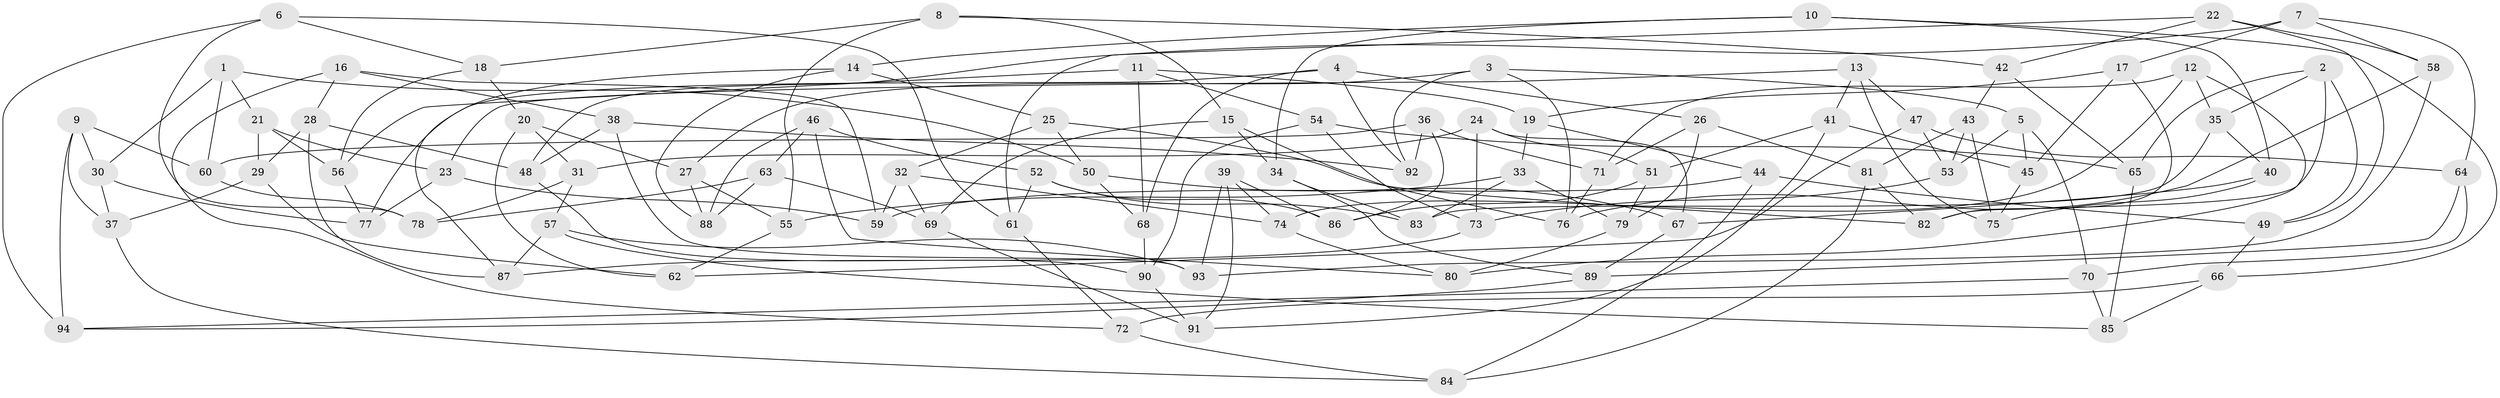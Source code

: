// coarse degree distribution, {5: 0.23404255319148937, 6: 0.48936170212765956, 4: 0.2127659574468085, 7: 0.06382978723404255}
// Generated by graph-tools (version 1.1) at 2025/38/03/04/25 23:38:10]
// undirected, 94 vertices, 188 edges
graph export_dot {
  node [color=gray90,style=filled];
  1;
  2;
  3;
  4;
  5;
  6;
  7;
  8;
  9;
  10;
  11;
  12;
  13;
  14;
  15;
  16;
  17;
  18;
  19;
  20;
  21;
  22;
  23;
  24;
  25;
  26;
  27;
  28;
  29;
  30;
  31;
  32;
  33;
  34;
  35;
  36;
  37;
  38;
  39;
  40;
  41;
  42;
  43;
  44;
  45;
  46;
  47;
  48;
  49;
  50;
  51;
  52;
  53;
  54;
  55;
  56;
  57;
  58;
  59;
  60;
  61;
  62;
  63;
  64;
  65;
  66;
  67;
  68;
  69;
  70;
  71;
  72;
  73;
  74;
  75;
  76;
  77;
  78;
  79;
  80;
  81;
  82;
  83;
  84;
  85;
  86;
  87;
  88;
  89;
  90;
  91;
  92;
  93;
  94;
  1 -- 50;
  1 -- 60;
  1 -- 21;
  1 -- 30;
  2 -- 49;
  2 -- 82;
  2 -- 65;
  2 -- 35;
  3 -- 76;
  3 -- 27;
  3 -- 92;
  3 -- 5;
  4 -- 77;
  4 -- 92;
  4 -- 26;
  4 -- 68;
  5 -- 53;
  5 -- 45;
  5 -- 70;
  6 -- 94;
  6 -- 61;
  6 -- 18;
  6 -- 78;
  7 -- 17;
  7 -- 64;
  7 -- 48;
  7 -- 58;
  8 -- 18;
  8 -- 15;
  8 -- 42;
  8 -- 55;
  9 -- 94;
  9 -- 30;
  9 -- 37;
  9 -- 60;
  10 -- 66;
  10 -- 34;
  10 -- 14;
  10 -- 40;
  11 -- 54;
  11 -- 19;
  11 -- 56;
  11 -- 68;
  12 -- 80;
  12 -- 35;
  12 -- 71;
  12 -- 74;
  13 -- 75;
  13 -- 23;
  13 -- 41;
  13 -- 47;
  14 -- 87;
  14 -- 88;
  14 -- 25;
  15 -- 69;
  15 -- 76;
  15 -- 34;
  16 -- 72;
  16 -- 38;
  16 -- 28;
  16 -- 59;
  17 -- 19;
  17 -- 45;
  17 -- 82;
  18 -- 56;
  18 -- 20;
  19 -- 33;
  19 -- 44;
  20 -- 62;
  20 -- 31;
  20 -- 27;
  21 -- 23;
  21 -- 56;
  21 -- 29;
  22 -- 61;
  22 -- 42;
  22 -- 49;
  22 -- 58;
  23 -- 77;
  23 -- 59;
  24 -- 51;
  24 -- 31;
  24 -- 73;
  24 -- 67;
  25 -- 50;
  25 -- 32;
  25 -- 82;
  26 -- 81;
  26 -- 71;
  26 -- 79;
  27 -- 88;
  27 -- 55;
  28 -- 29;
  28 -- 87;
  28 -- 48;
  29 -- 62;
  29 -- 37;
  30 -- 77;
  30 -- 37;
  31 -- 57;
  31 -- 78;
  32 -- 59;
  32 -- 74;
  32 -- 69;
  33 -- 79;
  33 -- 55;
  33 -- 83;
  34 -- 83;
  34 -- 89;
  35 -- 40;
  35 -- 83;
  36 -- 60;
  36 -- 71;
  36 -- 86;
  36 -- 92;
  37 -- 84;
  38 -- 48;
  38 -- 93;
  38 -- 92;
  39 -- 74;
  39 -- 91;
  39 -- 86;
  39 -- 93;
  40 -- 67;
  40 -- 75;
  41 -- 51;
  41 -- 45;
  41 -- 91;
  42 -- 43;
  42 -- 65;
  43 -- 81;
  43 -- 75;
  43 -- 53;
  44 -- 84;
  44 -- 59;
  44 -- 49;
  45 -- 75;
  46 -- 80;
  46 -- 52;
  46 -- 88;
  46 -- 63;
  47 -- 64;
  47 -- 62;
  47 -- 53;
  48 -- 90;
  49 -- 66;
  50 -- 67;
  50 -- 68;
  51 -- 86;
  51 -- 79;
  52 -- 83;
  52 -- 61;
  52 -- 86;
  53 -- 73;
  54 -- 65;
  54 -- 90;
  54 -- 73;
  55 -- 62;
  56 -- 77;
  57 -- 93;
  57 -- 85;
  57 -- 87;
  58 -- 76;
  58 -- 93;
  60 -- 78;
  61 -- 72;
  63 -- 88;
  63 -- 78;
  63 -- 69;
  64 -- 70;
  64 -- 89;
  65 -- 85;
  66 -- 85;
  66 -- 72;
  67 -- 89;
  68 -- 90;
  69 -- 91;
  70 -- 85;
  70 -- 94;
  71 -- 76;
  72 -- 84;
  73 -- 87;
  74 -- 80;
  79 -- 80;
  81 -- 84;
  81 -- 82;
  89 -- 94;
  90 -- 91;
}
